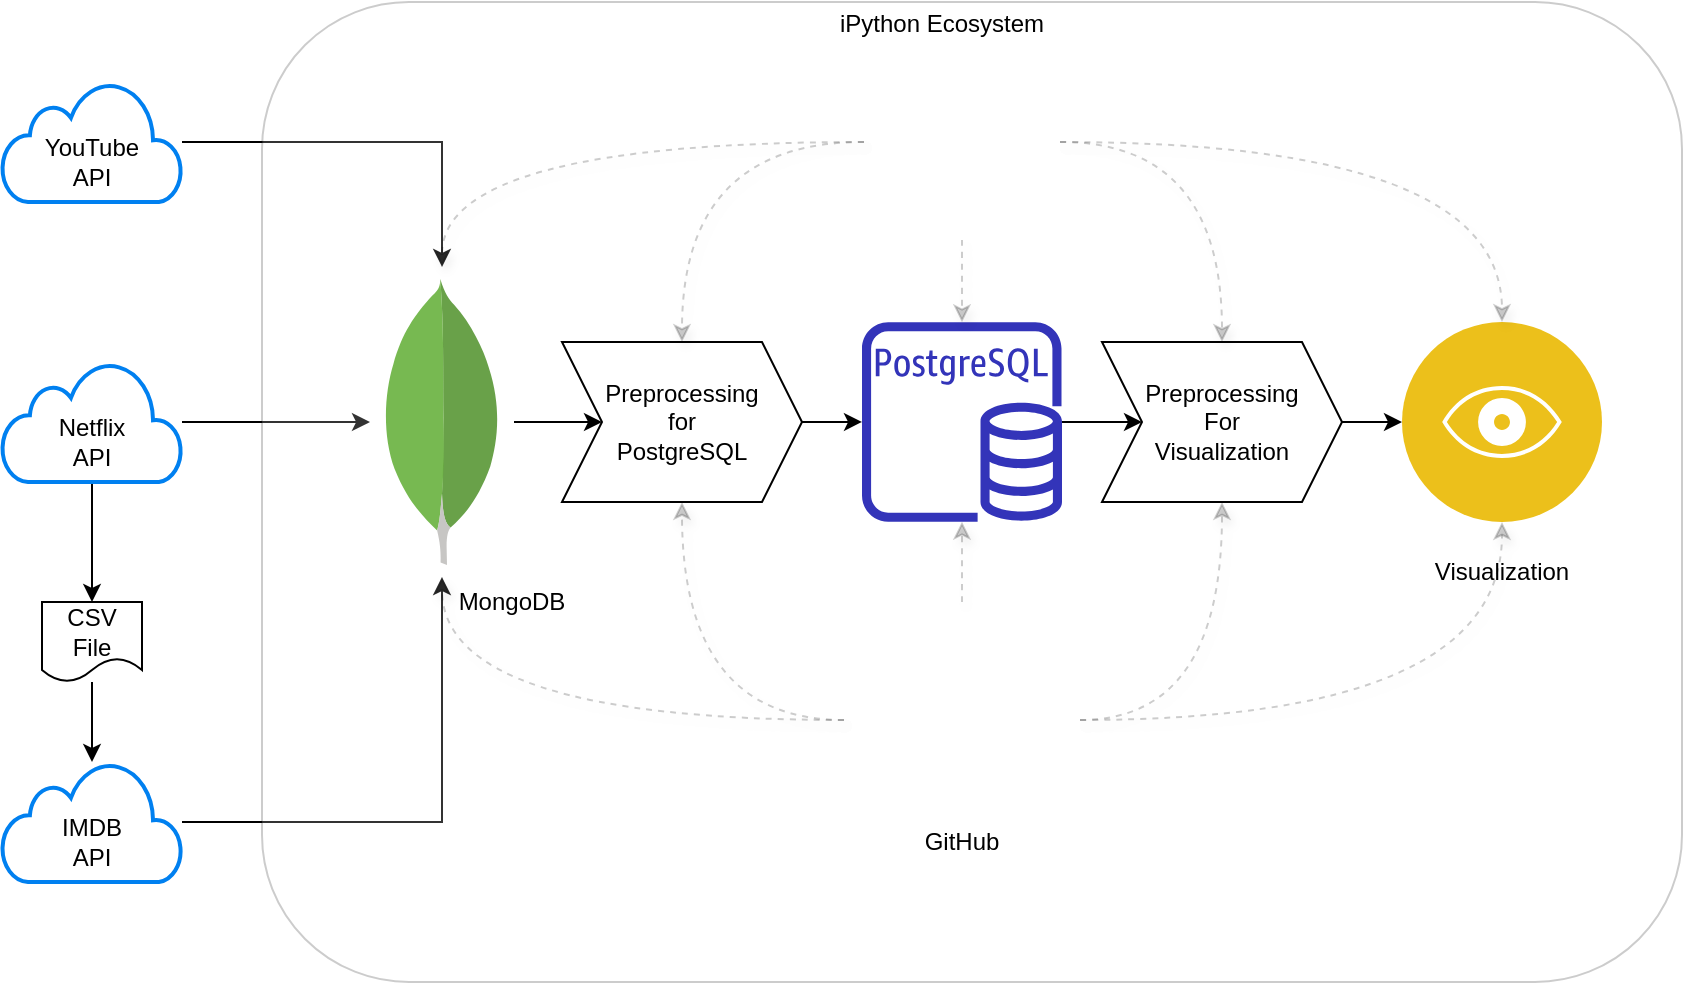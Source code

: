 <mxfile version="13.0.1" type="github">
  <diagram id="GUBlIdULyOdnBWYK1GoY" name="Page-1">
    <mxGraphModel dx="920" dy="562" grid="1" gridSize="10" guides="1" tooltips="1" connect="1" arrows="1" fold="1" page="1" pageScale="1" pageWidth="850" pageHeight="1100" math="0" shadow="0">
      <root>
        <mxCell id="0" />
        <mxCell id="1" parent="0" />
        <mxCell id="NF9aEH0-wCPtLvIzfFYd-19" style="edgeStyle=orthogonalEdgeStyle;rounded=0;orthogonalLoop=1;jettySize=auto;html=1;" edge="1" parent="1" source="fyo6Yz4qMfzHWVzkfuRq-4" target="NF9aEH0-wCPtLvIzfFYd-11">
          <mxGeometry relative="1" as="geometry" />
        </mxCell>
        <mxCell id="fyo6Yz4qMfzHWVzkfuRq-4" value="" style="html=1;verticalLabelPosition=bottom;align=center;labelBackgroundColor=#ffffff;verticalAlign=top;strokeWidth=2;strokeColor=#0080F0;shadow=0;dashed=0;shape=mxgraph.ios7.icons.cloud;" parent="1" vertex="1">
          <mxGeometry x="70" y="160" width="90" height="60" as="geometry" />
        </mxCell>
        <mxCell id="NF9aEH0-wCPtLvIzfFYd-15" style="edgeStyle=orthogonalEdgeStyle;rounded=0;orthogonalLoop=1;jettySize=auto;html=1;entryX=0.5;entryY=0;entryDx=0;entryDy=0;" edge="1" parent="1" source="fyo6Yz4qMfzHWVzkfuRq-6" target="fyo6Yz4qMfzHWVzkfuRq-10">
          <mxGeometry relative="1" as="geometry" />
        </mxCell>
        <mxCell id="NF9aEH0-wCPtLvIzfFYd-18" style="edgeStyle=orthogonalEdgeStyle;rounded=0;orthogonalLoop=1;jettySize=auto;html=1;" edge="1" parent="1" source="fyo6Yz4qMfzHWVzkfuRq-6" target="NF9aEH0-wCPtLvIzfFYd-11">
          <mxGeometry relative="1" as="geometry" />
        </mxCell>
        <mxCell id="fyo6Yz4qMfzHWVzkfuRq-6" value="" style="html=1;verticalLabelPosition=bottom;align=center;labelBackgroundColor=#ffffff;verticalAlign=top;strokeWidth=2;strokeColor=#0080F0;shadow=0;dashed=0;shape=mxgraph.ios7.icons.cloud;" parent="1" vertex="1">
          <mxGeometry x="70" y="300" width="90" height="60" as="geometry" />
        </mxCell>
        <mxCell id="NF9aEH0-wCPtLvIzfFYd-20" style="edgeStyle=orthogonalEdgeStyle;rounded=0;orthogonalLoop=1;jettySize=auto;html=1;" edge="1" parent="1" source="fyo6Yz4qMfzHWVzkfuRq-8" target="NF9aEH0-wCPtLvIzfFYd-11">
          <mxGeometry relative="1" as="geometry" />
        </mxCell>
        <mxCell id="fyo6Yz4qMfzHWVzkfuRq-8" value="" style="html=1;verticalLabelPosition=bottom;align=center;labelBackgroundColor=#ffffff;verticalAlign=top;strokeWidth=2;strokeColor=#0080F0;shadow=0;dashed=0;shape=mxgraph.ios7.icons.cloud;" parent="1" vertex="1">
          <mxGeometry x="70" y="500" width="90" height="60" as="geometry" />
        </mxCell>
        <mxCell id="NF9aEH0-wCPtLvIzfFYd-17" style="edgeStyle=orthogonalEdgeStyle;rounded=0;orthogonalLoop=1;jettySize=auto;html=1;" edge="1" parent="1" source="fyo6Yz4qMfzHWVzkfuRq-10" target="fyo6Yz4qMfzHWVzkfuRq-8">
          <mxGeometry relative="1" as="geometry" />
        </mxCell>
        <mxCell id="fyo6Yz4qMfzHWVzkfuRq-10" value="" style="shape=document;whiteSpace=wrap;html=1;boundedLbl=1;" parent="1" vertex="1">
          <mxGeometry x="90" y="420" width="50" height="40" as="geometry" />
        </mxCell>
        <mxCell id="fyo6Yz4qMfzHWVzkfuRq-11" value="YouTube API" style="text;html=1;strokeColor=none;fillColor=none;align=center;verticalAlign=middle;whiteSpace=wrap;rounded=0;" parent="1" vertex="1">
          <mxGeometry x="95" y="190" width="40" height="20" as="geometry" />
        </mxCell>
        <mxCell id="fyo6Yz4qMfzHWVzkfuRq-12" value="Netflix&lt;br&gt;API" style="text;html=1;strokeColor=none;fillColor=none;align=center;verticalAlign=middle;whiteSpace=wrap;rounded=0;" parent="1" vertex="1">
          <mxGeometry x="95" y="330" width="40" height="20" as="geometry" />
        </mxCell>
        <mxCell id="fyo6Yz4qMfzHWVzkfuRq-13" value="IMDB&lt;br&gt;API" style="text;html=1;strokeColor=none;fillColor=none;align=center;verticalAlign=middle;whiteSpace=wrap;rounded=0;" parent="1" vertex="1">
          <mxGeometry x="95" y="530" width="40" height="20" as="geometry" />
        </mxCell>
        <mxCell id="NF9aEH0-wCPtLvIzfFYd-6" value="" style="rounded=1;whiteSpace=wrap;html=1;strokeWidth=1;opacity=20;" vertex="1" parent="1">
          <mxGeometry x="200" y="120" width="710" height="490" as="geometry" />
        </mxCell>
        <mxCell id="NF9aEH0-wCPtLvIzfFYd-7" value="CSV&lt;br&gt;File" style="text;html=1;strokeColor=none;fillColor=none;align=center;verticalAlign=middle;whiteSpace=wrap;rounded=0;opacity=30;" vertex="1" parent="1">
          <mxGeometry x="95" y="430" width="40" height="10" as="geometry" />
        </mxCell>
        <mxCell id="NF9aEH0-wCPtLvIzfFYd-22" style="edgeStyle=orthogonalEdgeStyle;rounded=0;orthogonalLoop=1;jettySize=auto;html=1;" edge="1" parent="1" source="NF9aEH0-wCPtLvIzfFYd-11" target="NF9aEH0-wCPtLvIzfFYd-21">
          <mxGeometry relative="1" as="geometry" />
        </mxCell>
        <mxCell id="NF9aEH0-wCPtLvIzfFYd-11" value="" style="dashed=1;outlineConnect=0;html=1;align=center;labelPosition=center;verticalLabelPosition=bottom;verticalAlign=top;shape=mxgraph.weblogos.mongodb;strokeWidth=1;gradientColor=none;perimeterSpacing=6;opacity=90;" vertex="1" parent="1">
          <mxGeometry x="260" y="258.45" width="60" height="143.1" as="geometry" />
        </mxCell>
        <mxCell id="NF9aEH0-wCPtLvIzfFYd-12" value="MongoDB" style="text;html=1;strokeColor=none;fillColor=none;align=center;verticalAlign=middle;whiteSpace=wrap;rounded=0;" vertex="1" parent="1">
          <mxGeometry x="280" y="410" width="90" height="20" as="geometry" />
        </mxCell>
        <mxCell id="NF9aEH0-wCPtLvIzfFYd-25" style="edgeStyle=orthogonalEdgeStyle;rounded=0;orthogonalLoop=1;jettySize=auto;html=1;" edge="1" parent="1" source="NF9aEH0-wCPtLvIzfFYd-21" target="NF9aEH0-wCPtLvIzfFYd-24">
          <mxGeometry relative="1" as="geometry" />
        </mxCell>
        <mxCell id="NF9aEH0-wCPtLvIzfFYd-21" value="" style="shape=step;perimeter=stepPerimeter;whiteSpace=wrap;html=1;fixedSize=1;strokeWidth=1;gradientColor=none;" vertex="1" parent="1">
          <mxGeometry x="350" y="290" width="120" height="80" as="geometry" />
        </mxCell>
        <mxCell id="NF9aEH0-wCPtLvIzfFYd-23" value="Preprocessing for&lt;br&gt;PostgreSQL" style="text;html=1;strokeColor=none;fillColor=none;align=center;verticalAlign=middle;whiteSpace=wrap;rounded=0;" vertex="1" parent="1">
          <mxGeometry x="390" y="320" width="40" height="20" as="geometry" />
        </mxCell>
        <mxCell id="NF9aEH0-wCPtLvIzfFYd-29" style="edgeStyle=orthogonalEdgeStyle;rounded=0;orthogonalLoop=1;jettySize=auto;html=1;entryX=0;entryY=0.5;entryDx=0;entryDy=0;" edge="1" parent="1" source="NF9aEH0-wCPtLvIzfFYd-24" target="NF9aEH0-wCPtLvIzfFYd-26">
          <mxGeometry relative="1" as="geometry" />
        </mxCell>
        <mxCell id="NF9aEH0-wCPtLvIzfFYd-24" value="" style="outlineConnect=0;fontColor=#232F3E;gradientColor=none;fillColor=#3334B9;strokeColor=none;dashed=0;verticalLabelPosition=bottom;verticalAlign=top;align=center;html=1;fontSize=12;fontStyle=0;aspect=fixed;pointerEvents=1;shape=mxgraph.aws4.rds_postgresql_instance;" vertex="1" parent="1">
          <mxGeometry x="500" y="280" width="100" height="100" as="geometry" />
        </mxCell>
        <mxCell id="NF9aEH0-wCPtLvIzfFYd-31" style="edgeStyle=orthogonalEdgeStyle;rounded=0;orthogonalLoop=1;jettySize=auto;html=1;entryX=0;entryY=0.5;entryDx=0;entryDy=0;" edge="1" parent="1" source="NF9aEH0-wCPtLvIzfFYd-26" target="NF9aEH0-wCPtLvIzfFYd-30">
          <mxGeometry relative="1" as="geometry" />
        </mxCell>
        <mxCell id="NF9aEH0-wCPtLvIzfFYd-26" value="" style="shape=step;perimeter=stepPerimeter;whiteSpace=wrap;html=1;fixedSize=1;strokeWidth=1;gradientColor=none;" vertex="1" parent="1">
          <mxGeometry x="620" y="290" width="120" height="80" as="geometry" />
        </mxCell>
        <mxCell id="NF9aEH0-wCPtLvIzfFYd-27" value="Preprocessing&lt;br&gt;For&lt;br&gt;Visualization" style="text;html=1;strokeColor=none;fillColor=none;align=center;verticalAlign=middle;whiteSpace=wrap;rounded=0;" vertex="1" parent="1">
          <mxGeometry x="660" y="320" width="40" height="20" as="geometry" />
        </mxCell>
        <mxCell id="NF9aEH0-wCPtLvIzfFYd-30" value="" style="aspect=fixed;perimeter=ellipsePerimeter;html=1;align=center;shadow=0;dashed=0;fontColor=#4277BB;labelBackgroundColor=#ffffff;fontSize=12;spacingTop=3;image;image=img/lib/ibm/applications/visualization.svg;strokeWidth=1;gradientColor=none;" vertex="1" parent="1">
          <mxGeometry x="770" y="280" width="100" height="100" as="geometry" />
        </mxCell>
        <mxCell id="NF9aEH0-wCPtLvIzfFYd-32" value="Visualization" style="text;html=1;strokeColor=none;fillColor=none;align=center;verticalAlign=middle;whiteSpace=wrap;rounded=0;" vertex="1" parent="1">
          <mxGeometry x="775" y="390" width="90" height="30" as="geometry" />
        </mxCell>
        <mxCell id="NF9aEH0-wCPtLvIzfFYd-33" value="iPython Ecosystem" style="text;html=1;strokeColor=none;fillColor=none;align=center;verticalAlign=middle;whiteSpace=wrap;rounded=0;" vertex="1" parent="1">
          <mxGeometry x="450" y="121" width="180" height="20" as="geometry" />
        </mxCell>
        <mxCell id="NF9aEH0-wCPtLvIzfFYd-37" style="edgeStyle=orthogonalEdgeStyle;curved=1;rounded=0;comic=0;jumpStyle=arc;orthogonalLoop=1;jettySize=auto;html=1;shadow=1;dashed=1;opacity=20;" edge="1" parent="1" source="NF9aEH0-wCPtLvIzfFYd-34" target="NF9aEH0-wCPtLvIzfFYd-24">
          <mxGeometry relative="1" as="geometry" />
        </mxCell>
        <mxCell id="NF9aEH0-wCPtLvIzfFYd-38" style="edgeStyle=orthogonalEdgeStyle;curved=1;rounded=0;comic=0;jumpStyle=arc;orthogonalLoop=1;jettySize=auto;html=1;shadow=1;dashed=1;opacity=20;" edge="1" parent="1" source="NF9aEH0-wCPtLvIzfFYd-34" target="NF9aEH0-wCPtLvIzfFYd-26">
          <mxGeometry relative="1" as="geometry" />
        </mxCell>
        <mxCell id="NF9aEH0-wCPtLvIzfFYd-39" style="edgeStyle=orthogonalEdgeStyle;curved=1;rounded=0;comic=0;jumpStyle=arc;orthogonalLoop=1;jettySize=auto;html=1;shadow=1;dashed=1;opacity=20;" edge="1" parent="1" source="NF9aEH0-wCPtLvIzfFYd-34" target="NF9aEH0-wCPtLvIzfFYd-30">
          <mxGeometry relative="1" as="geometry" />
        </mxCell>
        <mxCell id="NF9aEH0-wCPtLvIzfFYd-52" style="edgeStyle=orthogonalEdgeStyle;curved=1;rounded=0;comic=0;jumpStyle=arc;orthogonalLoop=1;jettySize=auto;html=1;shadow=1;dashed=1;opacity=20;" edge="1" parent="1" source="NF9aEH0-wCPtLvIzfFYd-34" target="NF9aEH0-wCPtLvIzfFYd-21">
          <mxGeometry relative="1" as="geometry" />
        </mxCell>
        <mxCell id="NF9aEH0-wCPtLvIzfFYd-53" style="edgeStyle=orthogonalEdgeStyle;curved=1;rounded=0;comic=0;jumpStyle=arc;orthogonalLoop=1;jettySize=auto;html=1;shadow=1;dashed=1;opacity=20;" edge="1" parent="1" source="NF9aEH0-wCPtLvIzfFYd-34" target="NF9aEH0-wCPtLvIzfFYd-11">
          <mxGeometry relative="1" as="geometry" />
        </mxCell>
        <mxCell id="NF9aEH0-wCPtLvIzfFYd-34" value="" style="shape=image;html=1;verticalAlign=top;verticalLabelPosition=bottom;labelBackgroundColor=#ffffff;imageAspect=0;aspect=fixed;image=https://cdn1.iconfinder.com/data/icons/picons-social/57/github-128.png;strokeWidth=1;gradientColor=none;" vertex="1" parent="1">
          <mxGeometry x="491" y="420" width="118" height="118" as="geometry" />
        </mxCell>
        <mxCell id="NF9aEH0-wCPtLvIzfFYd-41" style="edgeStyle=orthogonalEdgeStyle;curved=1;rounded=0;comic=0;jumpStyle=arc;orthogonalLoop=1;jettySize=auto;html=1;shadow=1;dashed=1;opacity=20;" edge="1" parent="1" source="NF9aEH0-wCPtLvIzfFYd-40" target="NF9aEH0-wCPtLvIzfFYd-11">
          <mxGeometry relative="1" as="geometry" />
        </mxCell>
        <mxCell id="NF9aEH0-wCPtLvIzfFYd-43" style="edgeStyle=orthogonalEdgeStyle;curved=1;rounded=0;comic=0;jumpStyle=arc;orthogonalLoop=1;jettySize=auto;html=1;shadow=1;dashed=1;opacity=20;" edge="1" parent="1" source="NF9aEH0-wCPtLvIzfFYd-40" target="NF9aEH0-wCPtLvIzfFYd-24">
          <mxGeometry relative="1" as="geometry" />
        </mxCell>
        <mxCell id="NF9aEH0-wCPtLvIzfFYd-44" style="edgeStyle=orthogonalEdgeStyle;curved=1;rounded=0;comic=0;jumpStyle=arc;orthogonalLoop=1;jettySize=auto;html=1;entryX=0.5;entryY=0;entryDx=0;entryDy=0;shadow=1;dashed=1;opacity=20;" edge="1" parent="1" source="NF9aEH0-wCPtLvIzfFYd-40" target="NF9aEH0-wCPtLvIzfFYd-26">
          <mxGeometry relative="1" as="geometry" />
        </mxCell>
        <mxCell id="NF9aEH0-wCPtLvIzfFYd-45" style="edgeStyle=orthogonalEdgeStyle;curved=1;rounded=0;comic=0;jumpStyle=arc;orthogonalLoop=1;jettySize=auto;html=1;shadow=1;dashed=1;opacity=20;" edge="1" parent="1" source="NF9aEH0-wCPtLvIzfFYd-40" target="NF9aEH0-wCPtLvIzfFYd-30">
          <mxGeometry relative="1" as="geometry" />
        </mxCell>
        <mxCell id="NF9aEH0-wCPtLvIzfFYd-46" style="edgeStyle=orthogonalEdgeStyle;curved=1;rounded=0;comic=0;jumpStyle=arc;orthogonalLoop=1;jettySize=auto;html=1;entryX=0.5;entryY=0;entryDx=0;entryDy=0;shadow=1;dashed=1;opacity=20;" edge="1" parent="1" source="NF9aEH0-wCPtLvIzfFYd-40" target="NF9aEH0-wCPtLvIzfFYd-21">
          <mxGeometry relative="1" as="geometry" />
        </mxCell>
        <mxCell id="NF9aEH0-wCPtLvIzfFYd-40" value="" style="shape=image;html=1;verticalAlign=top;verticalLabelPosition=bottom;labelBackgroundColor=#ffffff;imageAspect=0;aspect=fixed;image=https://cdn4.iconfinder.com/data/icons/logos-and-brands/512/267_Python_logo-128.png;rounded=1;dashed=1;strokeWidth=1;gradientColor=none;" vertex="1" parent="1">
          <mxGeometry x="501" y="141" width="98" height="98" as="geometry" />
        </mxCell>
        <mxCell id="NF9aEH0-wCPtLvIzfFYd-54" value="GitHub" style="text;html=1;strokeColor=none;fillColor=none;align=center;verticalAlign=middle;whiteSpace=wrap;rounded=0;dashed=1;opacity=20;" vertex="1" parent="1">
          <mxGeometry x="530" y="530" width="40" height="20" as="geometry" />
        </mxCell>
      </root>
    </mxGraphModel>
  </diagram>
</mxfile>
